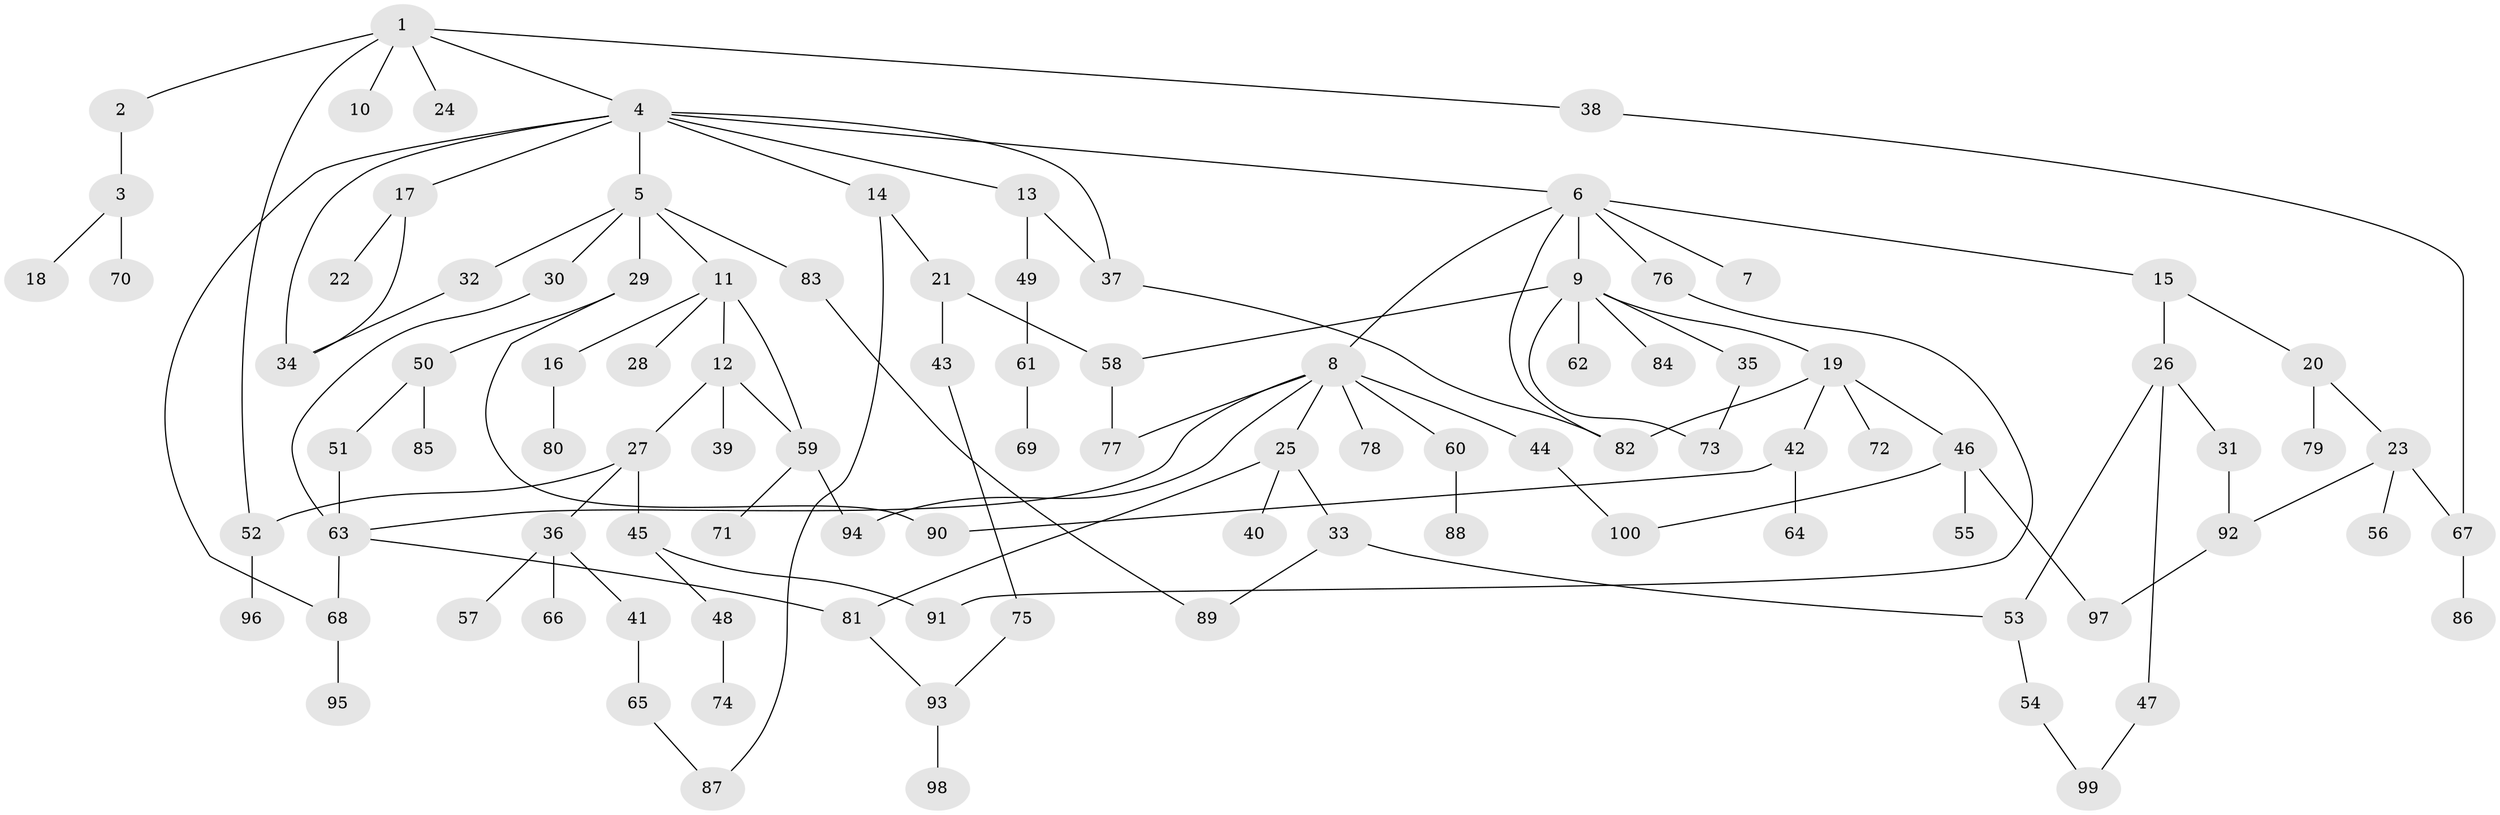 // Generated by graph-tools (version 1.1) at 2025/11/02/21/25 10:11:06]
// undirected, 100 vertices, 125 edges
graph export_dot {
graph [start="1"]
  node [color=gray90,style=filled];
  1;
  2;
  3;
  4;
  5;
  6;
  7;
  8;
  9;
  10;
  11;
  12;
  13;
  14;
  15;
  16;
  17;
  18;
  19;
  20;
  21;
  22;
  23;
  24;
  25;
  26;
  27;
  28;
  29;
  30;
  31;
  32;
  33;
  34;
  35;
  36;
  37;
  38;
  39;
  40;
  41;
  42;
  43;
  44;
  45;
  46;
  47;
  48;
  49;
  50;
  51;
  52;
  53;
  54;
  55;
  56;
  57;
  58;
  59;
  60;
  61;
  62;
  63;
  64;
  65;
  66;
  67;
  68;
  69;
  70;
  71;
  72;
  73;
  74;
  75;
  76;
  77;
  78;
  79;
  80;
  81;
  82;
  83;
  84;
  85;
  86;
  87;
  88;
  89;
  90;
  91;
  92;
  93;
  94;
  95;
  96;
  97;
  98;
  99;
  100;
  1 -- 2;
  1 -- 4;
  1 -- 10;
  1 -- 24;
  1 -- 38;
  1 -- 52;
  2 -- 3;
  3 -- 18;
  3 -- 70;
  4 -- 5;
  4 -- 6;
  4 -- 13;
  4 -- 14;
  4 -- 17;
  4 -- 34;
  4 -- 37;
  4 -- 68;
  5 -- 11;
  5 -- 29;
  5 -- 30;
  5 -- 32;
  5 -- 83;
  6 -- 7;
  6 -- 8;
  6 -- 9;
  6 -- 15;
  6 -- 76;
  6 -- 82;
  8 -- 25;
  8 -- 44;
  8 -- 60;
  8 -- 78;
  8 -- 63;
  8 -- 94;
  8 -- 77;
  9 -- 19;
  9 -- 35;
  9 -- 58;
  9 -- 62;
  9 -- 73;
  9 -- 84;
  11 -- 12;
  11 -- 16;
  11 -- 28;
  11 -- 59;
  12 -- 27;
  12 -- 39;
  12 -- 59;
  13 -- 49;
  13 -- 37;
  14 -- 21;
  14 -- 87;
  15 -- 20;
  15 -- 26;
  16 -- 80;
  17 -- 22;
  17 -- 34;
  19 -- 42;
  19 -- 46;
  19 -- 72;
  19 -- 82;
  20 -- 23;
  20 -- 79;
  21 -- 43;
  21 -- 58;
  23 -- 56;
  23 -- 92;
  23 -- 67;
  25 -- 33;
  25 -- 40;
  25 -- 81;
  26 -- 31;
  26 -- 47;
  26 -- 53;
  27 -- 36;
  27 -- 45;
  27 -- 52;
  29 -- 50;
  29 -- 90;
  30 -- 63;
  31 -- 92;
  32 -- 34;
  33 -- 89;
  33 -- 53;
  35 -- 73;
  36 -- 41;
  36 -- 57;
  36 -- 66;
  37 -- 82;
  38 -- 67;
  41 -- 65;
  42 -- 64;
  42 -- 90;
  43 -- 75;
  44 -- 100;
  45 -- 48;
  45 -- 91;
  46 -- 55;
  46 -- 97;
  46 -- 100;
  47 -- 99;
  48 -- 74;
  49 -- 61;
  50 -- 51;
  50 -- 85;
  51 -- 63;
  52 -- 96;
  53 -- 54;
  54 -- 99;
  58 -- 77;
  59 -- 71;
  59 -- 94;
  60 -- 88;
  61 -- 69;
  63 -- 68;
  63 -- 81;
  65 -- 87;
  67 -- 86;
  68 -- 95;
  75 -- 93;
  76 -- 91;
  81 -- 93;
  83 -- 89;
  92 -- 97;
  93 -- 98;
}
